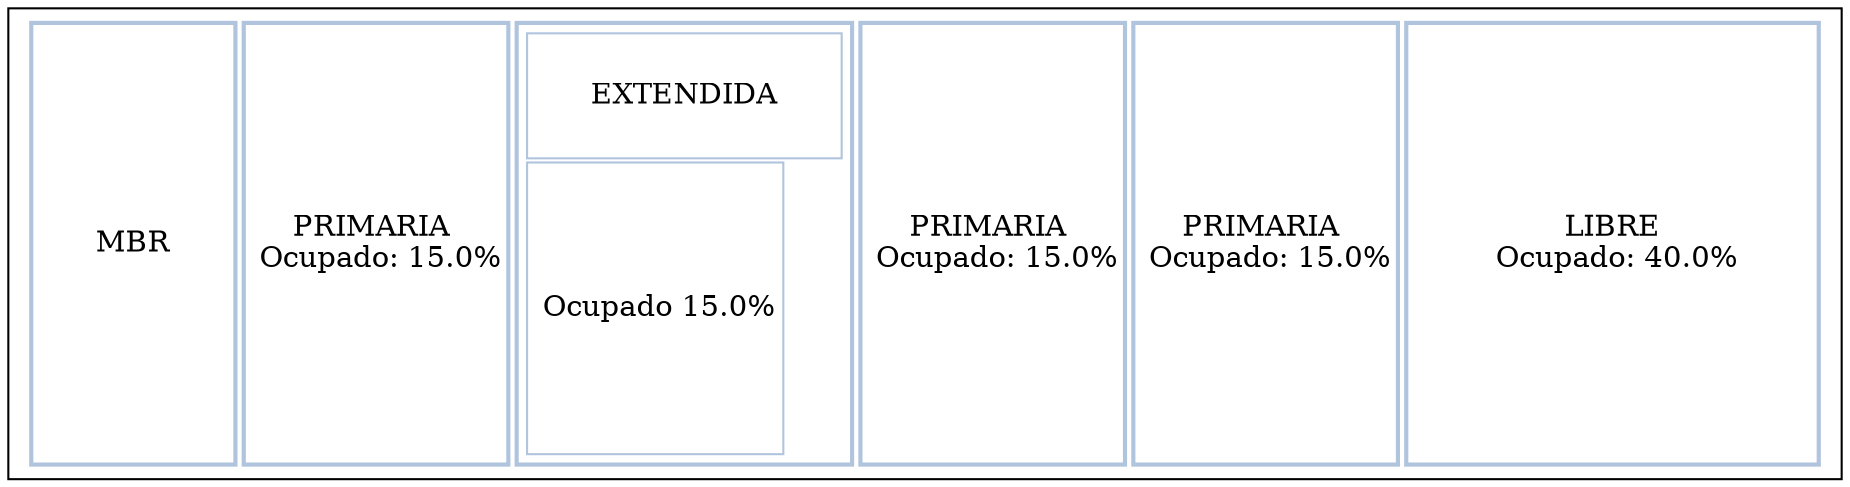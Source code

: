 digraph G{

  tbl [
    shape=box
    label=<
     <table border='0' cellborder='2' width='600' height="200" color='LIGHTSTEELBLUE'>
     <tr>
     <td height='200' width='100'> MBR </td>
     <td height='200' width='75.0'>PRIMARIA <br/> Ocupado: 15.0%</td>
     <td  height='200' width='15.0'>
     <table border='0'  height='200' WIDTH='15.0' cellborder='1'>
     <tr>  <td height='60' colspan='15'>EXTENDIDA</td>  </tr>
     <tr>
     <td height='140'> Ocupado 15.0%</td>     </tr>
     </table>
     </td>
     <td height='200' width='75.0'>PRIMARIA <br/> Ocupado: 15.0%</td>
     <td height='200' width='75.0'>PRIMARIA <br/> Ocupado: 15.0%</td>
     <td height='200' width='200.0'>LIBRE<br/> Ocupado: 40.0%</td>
     </tr> 
     </table>        
>];

}
